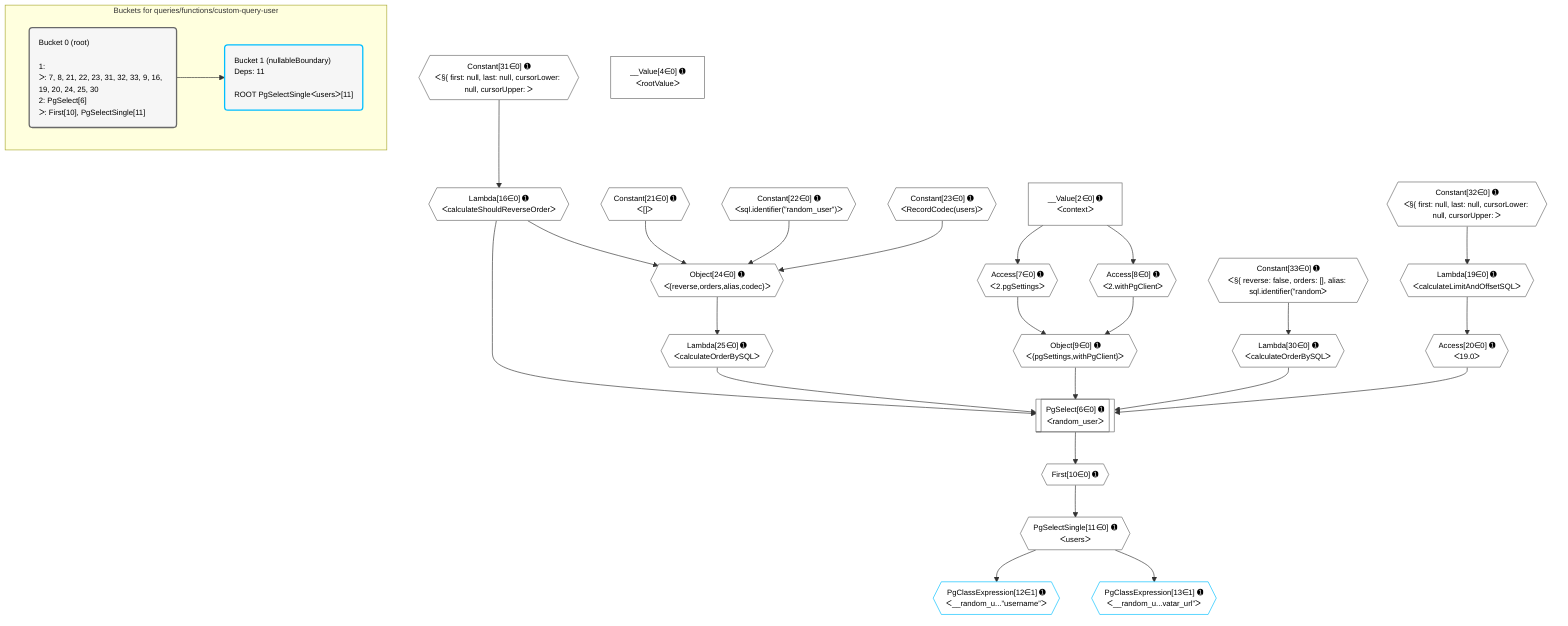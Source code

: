 %%{init: {'themeVariables': { 'fontSize': '12px'}}}%%
graph TD
    classDef path fill:#eee,stroke:#000,color:#000
    classDef plan fill:#fff,stroke-width:1px,color:#000
    classDef itemplan fill:#fff,stroke-width:2px,color:#000
    classDef unbatchedplan fill:#dff,stroke-width:1px,color:#000
    classDef sideeffectplan fill:#fcc,stroke-width:2px,color:#000
    classDef bucket fill:#f6f6f6,color:#000,stroke-width:2px,text-align:left


    %% plan dependencies
    PgSelect6[["PgSelect[6∈0] ➊<br />ᐸrandom_userᐳ"]]:::plan
    Object9{{"Object[9∈0] ➊<br />ᐸ{pgSettings,withPgClient}ᐳ"}}:::plan
    Lambda16{{"Lambda[16∈0] ➊<br />ᐸcalculateShouldReverseOrderᐳ"}}:::plan
    Access20{{"Access[20∈0] ➊<br />ᐸ19.0ᐳ"}}:::plan
    Lambda25{{"Lambda[25∈0] ➊<br />ᐸcalculateOrderBySQLᐳ"}}:::plan
    Lambda30{{"Lambda[30∈0] ➊<br />ᐸcalculateOrderBySQLᐳ"}}:::plan
    Object9 & Lambda16 & Access20 & Lambda25 & Lambda30 --> PgSelect6
    Object24{{"Object[24∈0] ➊<br />ᐸ{reverse,orders,alias,codec}ᐳ"}}:::plan
    Constant21{{"Constant[21∈0] ➊<br />ᐸ[]ᐳ"}}:::plan
    Constant22{{"Constant[22∈0] ➊<br />ᐸsql.identifier(”random_user”)ᐳ"}}:::plan
    Constant23{{"Constant[23∈0] ➊<br />ᐸRecordCodec(users)ᐳ"}}:::plan
    Lambda16 & Constant21 & Constant22 & Constant23 --> Object24
    Access7{{"Access[7∈0] ➊<br />ᐸ2.pgSettingsᐳ"}}:::plan
    Access8{{"Access[8∈0] ➊<br />ᐸ2.withPgClientᐳ"}}:::plan
    Access7 & Access8 --> Object9
    __Value2["__Value[2∈0] ➊<br />ᐸcontextᐳ"]:::plan
    __Value2 --> Access7
    __Value2 --> Access8
    First10{{"First[10∈0] ➊"}}:::plan
    PgSelect6 --> First10
    PgSelectSingle11{{"PgSelectSingle[11∈0] ➊<br />ᐸusersᐳ"}}:::plan
    First10 --> PgSelectSingle11
    Constant31{{"Constant[31∈0] ➊<br />ᐸ§{ first: null, last: null, cursorLower: null, cursorUpper: ᐳ"}}:::plan
    Constant31 --> Lambda16
    Lambda19{{"Lambda[19∈0] ➊<br />ᐸcalculateLimitAndOffsetSQLᐳ"}}:::plan
    Constant32{{"Constant[32∈0] ➊<br />ᐸ§{ first: null, last: null, cursorLower: null, cursorUpper: ᐳ"}}:::plan
    Constant32 --> Lambda19
    Lambda19 --> Access20
    Object24 --> Lambda25
    Constant33{{"Constant[33∈0] ➊<br />ᐸ§{ reverse: false, orders: [], alias: sql.identifier(”randomᐳ"}}:::plan
    Constant33 --> Lambda30
    __Value4["__Value[4∈0] ➊<br />ᐸrootValueᐳ"]:::plan
    PgClassExpression12{{"PgClassExpression[12∈1] ➊<br />ᐸ__random_u...”username”ᐳ"}}:::plan
    PgSelectSingle11 --> PgClassExpression12
    PgClassExpression13{{"PgClassExpression[13∈1] ➊<br />ᐸ__random_u...vatar_url”ᐳ"}}:::plan
    PgSelectSingle11 --> PgClassExpression13

    %% define steps

    subgraph "Buckets for queries/functions/custom-query-user"
    Bucket0("Bucket 0 (root)<br /><br />1: <br />ᐳ: 7, 8, 21, 22, 23, 31, 32, 33, 9, 16, 19, 20, 24, 25, 30<br />2: PgSelect[6]<br />ᐳ: First[10], PgSelectSingle[11]"):::bucket
    classDef bucket0 stroke:#696969
    class Bucket0,__Value2,__Value4,PgSelect6,Access7,Access8,Object9,First10,PgSelectSingle11,Lambda16,Lambda19,Access20,Constant21,Constant22,Constant23,Object24,Lambda25,Lambda30,Constant31,Constant32,Constant33 bucket0
    Bucket1("Bucket 1 (nullableBoundary)<br />Deps: 11<br /><br />ROOT PgSelectSingleᐸusersᐳ[11]"):::bucket
    classDef bucket1 stroke:#00bfff
    class Bucket1,PgClassExpression12,PgClassExpression13 bucket1
    Bucket0 --> Bucket1
    end